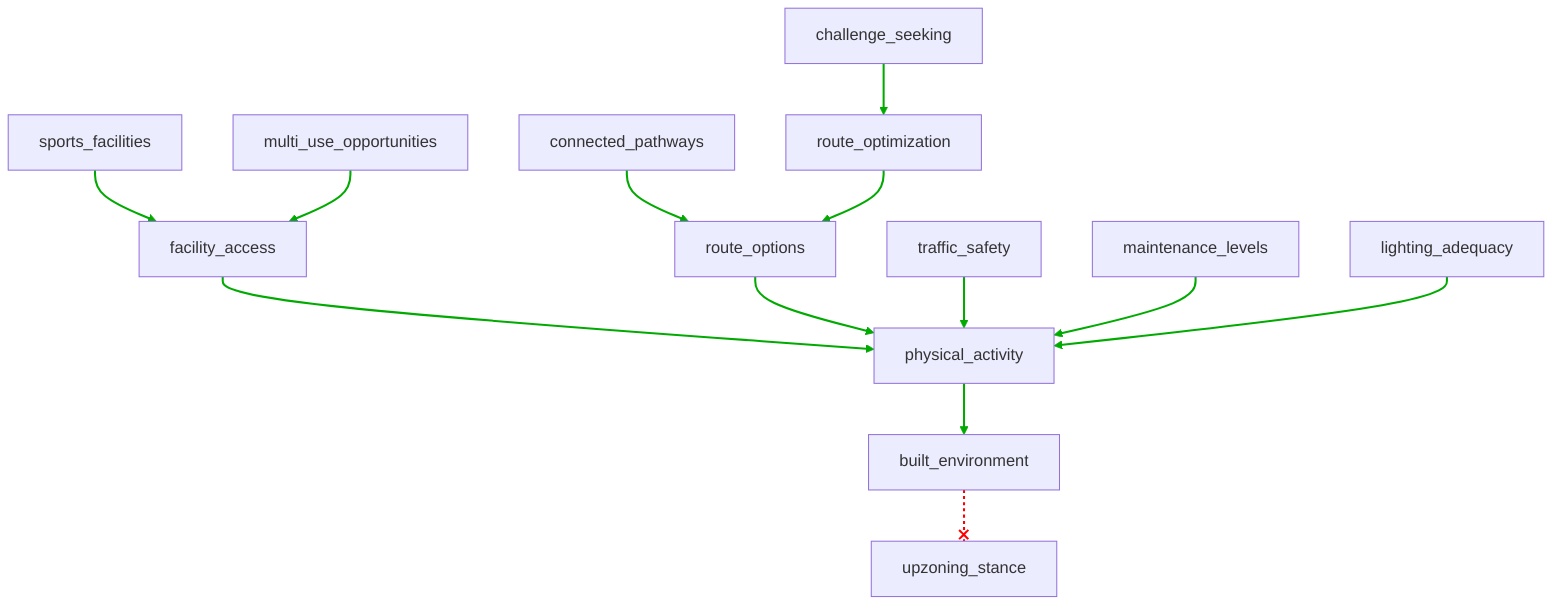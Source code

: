 flowchart TD
n1[facility_access]
n2[route_options]
n3[traffic_safety]
n4[maintenance_levels]
n5[lighting_adequacy]
n6[physical_activity]
n7[connected_pathways]
n8[sports_facilities]
n9[multi_use_opportunities]
n10[challenge_seeking]
n11[route_optimization]
n12[built_environment]
n13[upzoning_stance]
n1 --> n6
n2 --> n6
n3 --> n6
n4 --> n6
n5 --> n6
n6 --> n12
n7 --> n2
n8 --> n1
n9 --> n1
n10 --> n11
n11 --> n2
n12 --x n13
linkStyle 0 stroke:#00AA00,stroke-width:2px
linkStyle 1 stroke:#00AA00,stroke-width:2px
linkStyle 2 stroke:#00AA00,stroke-width:2px
linkStyle 3 stroke:#00AA00,stroke-width:2px
linkStyle 4 stroke:#00AA00,stroke-width:2px
linkStyle 5 stroke:#00AA00,stroke-width:2px
linkStyle 6 stroke:#00AA00,stroke-width:2px
linkStyle 7 stroke:#00AA00,stroke-width:2px
linkStyle 8 stroke:#00AA00,stroke-width:2px
linkStyle 9 stroke:#00AA00,stroke-width:2px
linkStyle 10 stroke:#00AA00,stroke-width:2px
linkStyle 11 stroke:#FF0000,stroke-dasharray:3,stroke-width:2px